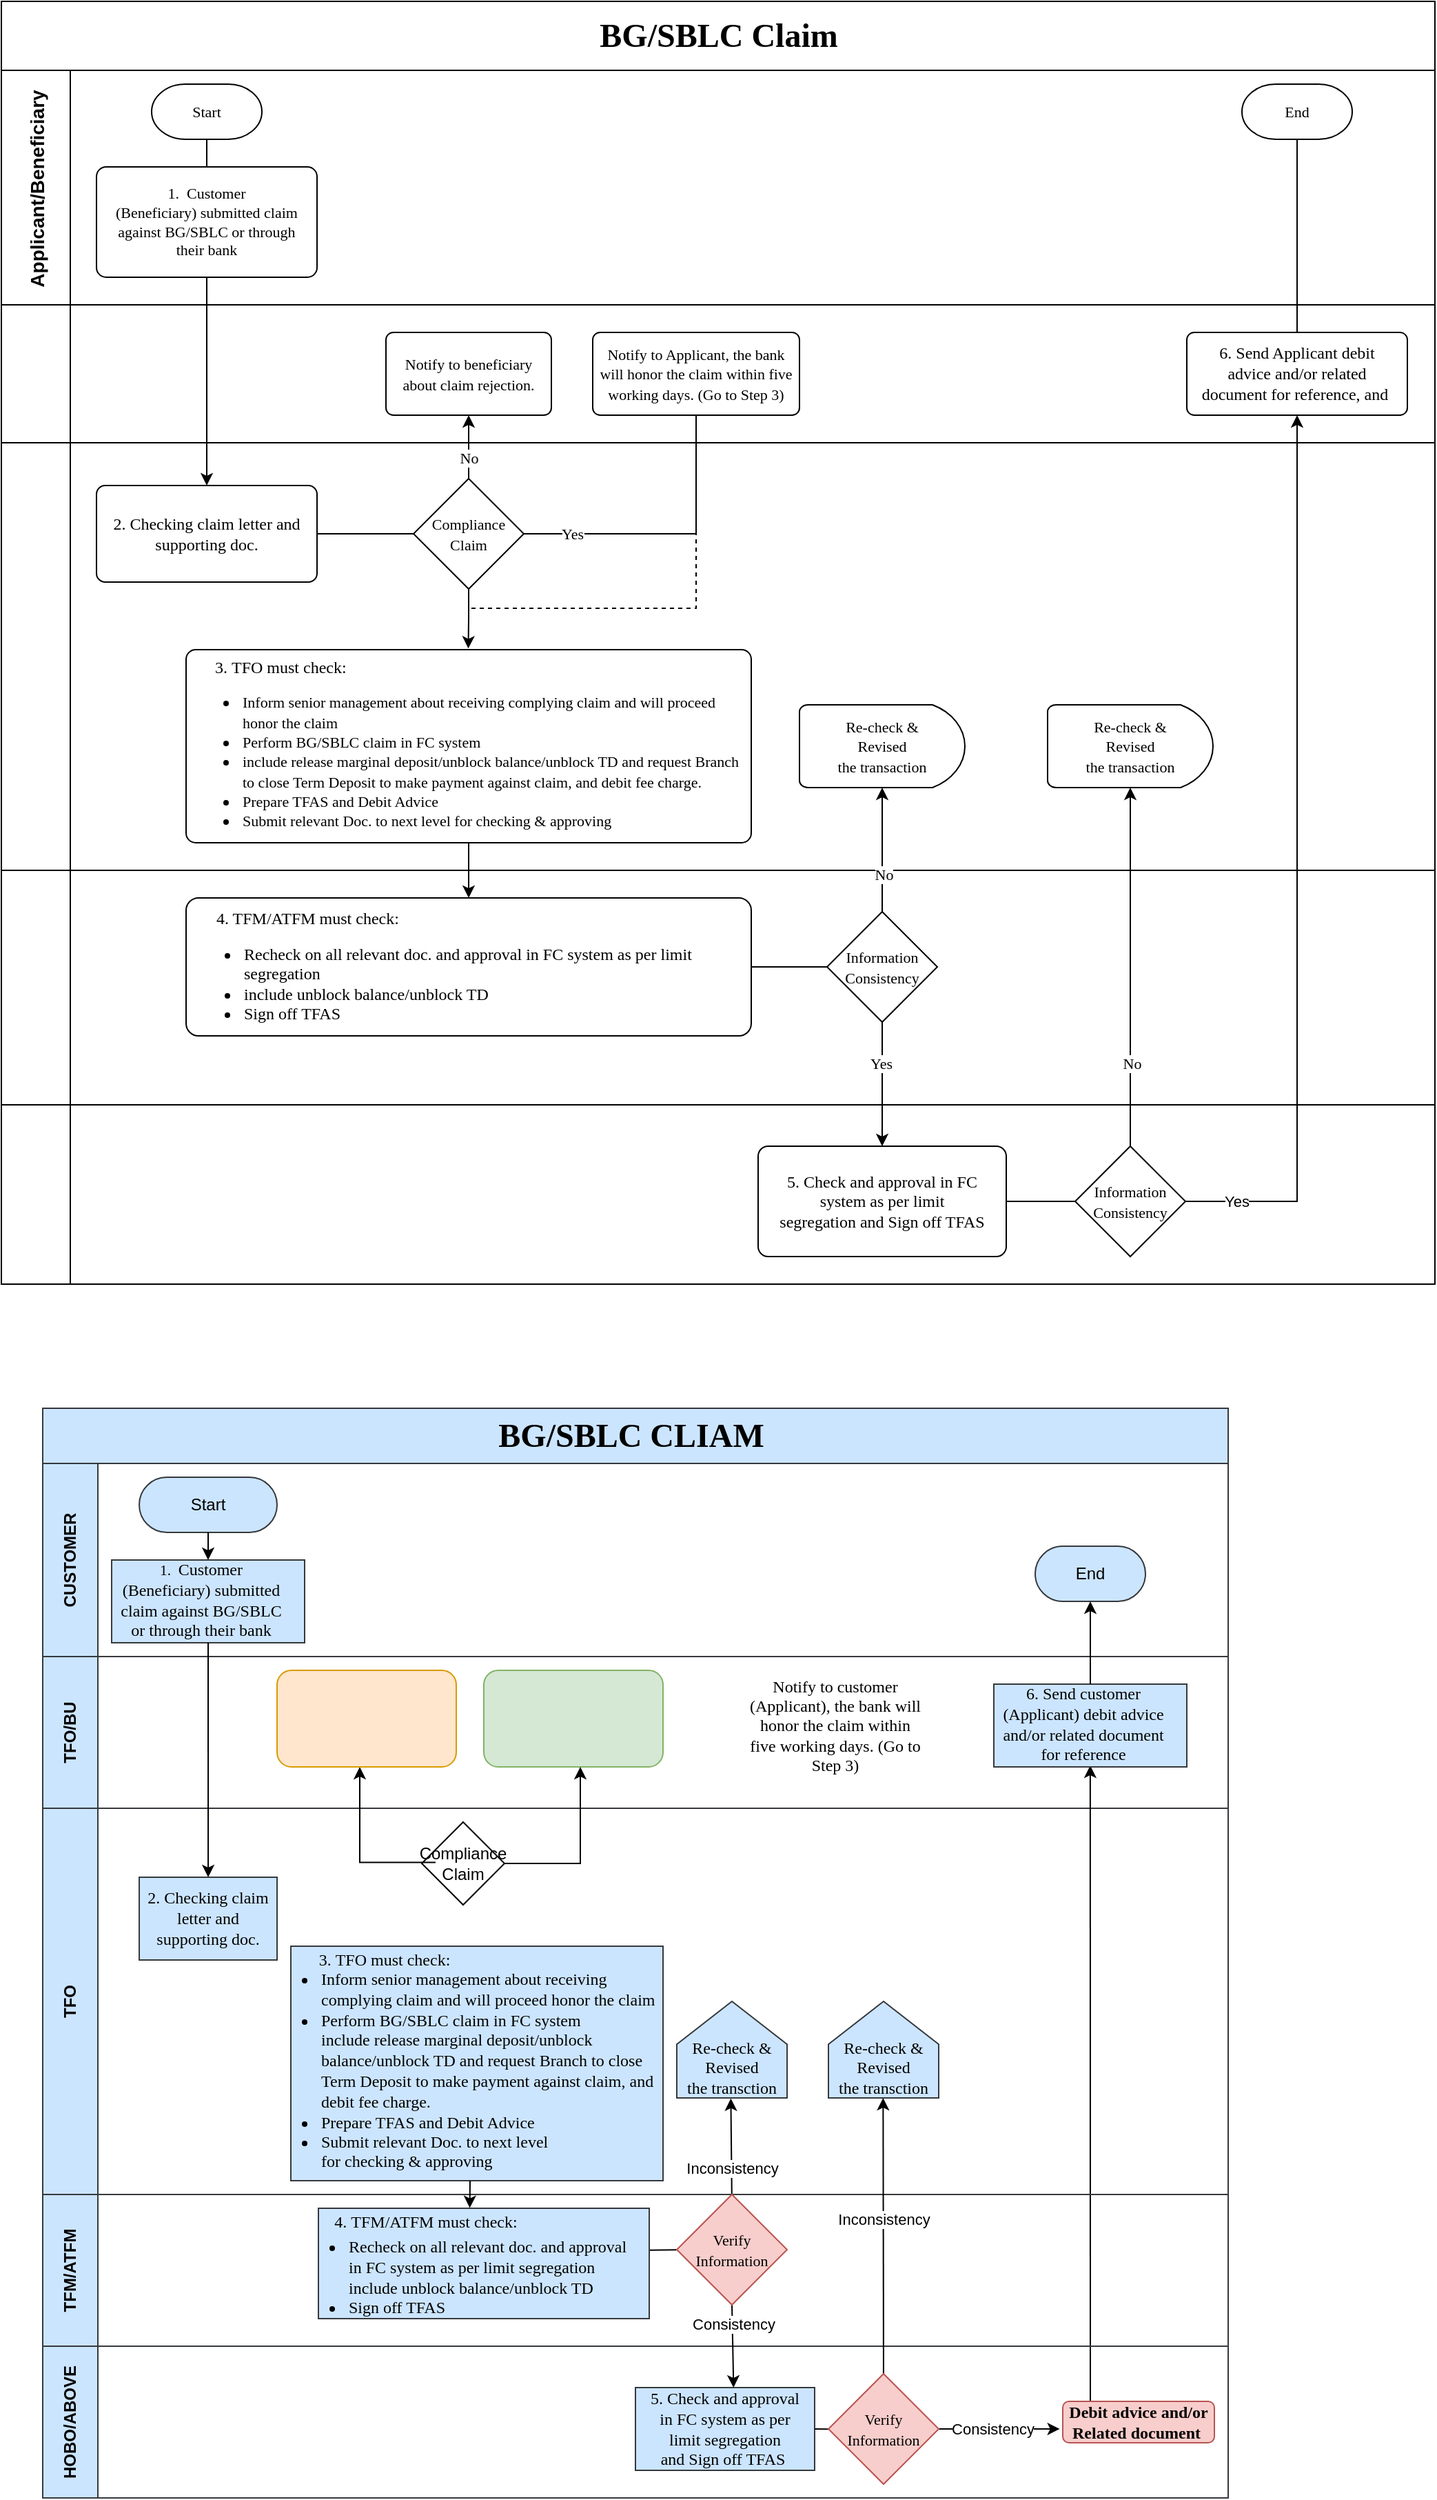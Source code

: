 <mxfile version="25.0.3">
  <diagram name="Page-1" id="K2Ft-GB5REPkYJW7Gnac">
    <mxGraphModel dx="1303" dy="1819" grid="1" gridSize="10" guides="1" tooltips="1" connect="1" arrows="1" fold="1" page="1" pageScale="1" pageWidth="850" pageHeight="1100" math="0" shadow="0">
      <root>
        <mxCell id="0" />
        <mxCell id="1" parent="0" />
        <mxCell id="lWiCxJjzuaAZRDkpksAD-62" value="" style="rounded=0;whiteSpace=wrap;html=1;fontSize=1;" vertex="1" parent="1">
          <mxGeometry y="-290" width="1040" height="130" as="geometry" />
        </mxCell>
        <mxCell id="lWiCxJjzuaAZRDkpksAD-61" value="" style="rounded=0;whiteSpace=wrap;html=1;fontSize=1;" vertex="1" parent="1">
          <mxGeometry y="-460" width="1040" height="170" as="geometry" />
        </mxCell>
        <mxCell id="lWiCxJjzuaAZRDkpksAD-60" value="" style="rounded=0;whiteSpace=wrap;html=1;fontSize=1;" vertex="1" parent="1">
          <mxGeometry y="-770" width="1040" height="310" as="geometry" />
        </mxCell>
        <mxCell id="lWiCxJjzuaAZRDkpksAD-59" value="" style="rounded=0;whiteSpace=wrap;html=1;fontSize=1;" vertex="1" parent="1">
          <mxGeometry y="-870" width="1040" height="100" as="geometry" />
        </mxCell>
        <mxCell id="lWiCxJjzuaAZRDkpksAD-57" value="" style="rounded=0;whiteSpace=wrap;html=1;fontSize=1;" vertex="1" parent="1">
          <mxGeometry y="-1040" width="1040" height="170" as="geometry" />
        </mxCell>
        <mxCell id="y3RuGc80KyFvCgliJlC9-77" value="&lt;font style=&quot;font-size: 24px;&quot; face=&quot;Times New Roman&quot;&gt;BG/SBLC CLIAM&amp;nbsp;&lt;/font&gt;" style="swimlane;whiteSpace=wrap;html=1;startSize=40;fillColor=#cce5ff;strokeColor=#36393d;fontSize=24;" parent="1" vertex="1">
          <mxGeometry x="30" y="-70" width="860" height="790" as="geometry" />
        </mxCell>
        <mxCell id="y3RuGc80KyFvCgliJlC9-78" value="CUSTOMER" style="swimlane;horizontal=0;whiteSpace=wrap;html=1;startSize=40;fillColor=#cce5ff;strokeColor=#36393d;" parent="y3RuGc80KyFvCgliJlC9-77" vertex="1">
          <mxGeometry y="40" width="860" height="140" as="geometry" />
        </mxCell>
        <mxCell id="y3RuGc80KyFvCgliJlC9-79" value="" style="rounded=0;whiteSpace=wrap;html=1;fillColor=#cce5ff;strokeColor=#36393d;" parent="y3RuGc80KyFvCgliJlC9-78" vertex="1">
          <mxGeometry x="50" y="70" width="140" height="60" as="geometry" />
        </mxCell>
        <mxCell id="y3RuGc80KyFvCgliJlC9-80" value="&lt;span style=&quot;text-indent: -24px; line-height: 12.267px;&quot;&gt;&lt;font style=&quot;font-size: 8pt;&quot; face=&quot;Times New Roman&quot;&gt;1.&lt;/font&gt;&lt;span style=&quot;font-variant-numeric: normal; font-variant-east-asian: normal; font-variant-alternates: normal; font-size-adjust: none; font-kerning: auto; font-optical-sizing: auto; font-feature-settings: normal; font-variation-settings: normal; font-variant-position: normal; font-stretch: normal; line-height: normal;&quot;&gt;&lt;font style=&quot;font-size: 7pt;&quot; face=&quot;Times New Roman&quot;&gt;&amp;nbsp;&lt;/font&gt;&lt;/span&gt;&lt;/span&gt;&lt;font style=&quot;font-size: 12px;&quot; face=&quot;Times New Roman&quot;&gt;&lt;span style=&quot;text-indent: -0.25in; background-color: initial; line-height: 115%;&quot;&gt;&lt;font style=&quot;font-size: 12px;&quot;&gt;&amp;nbsp;&lt;/font&gt;&lt;/span&gt;&lt;span style=&quot;line-height: 115%;&quot;&gt;Customer&lt;br&gt;(Beneficiary) submitted claim against BG/SBLC or through their bank&lt;/span&gt;&lt;/font&gt;&lt;p style=&quot;text-indent:-.25in;mso-list:l0 level1 lfo1&quot; class=&quot;MsoListParagraph&quot;&gt;&lt;span style=&quot;font-size:8.0pt;line-height:115%;&lt;br/&gt;font-family:&amp;quot;Trebuchet MS&amp;quot;,sans-serif&quot;&gt;&lt;/span&gt;&lt;/p&gt;" style="text;html=1;align=center;verticalAlign=middle;whiteSpace=wrap;rounded=0;" parent="y3RuGc80KyFvCgliJlC9-78" vertex="1">
          <mxGeometry x="50" y="90" width="130" height="30" as="geometry" />
        </mxCell>
        <mxCell id="y3RuGc80KyFvCgliJlC9-81" value="&lt;font face=&quot;Helvetica&quot;&gt;Start&lt;/font&gt;" style="rounded=1;whiteSpace=wrap;html=1;arcSize=50;strokeColor=#36393d;fillColor=#cce5ff;" parent="y3RuGc80KyFvCgliJlC9-78" vertex="1">
          <mxGeometry x="70" y="10" width="100" height="40" as="geometry" />
        </mxCell>
        <mxCell id="y3RuGc80KyFvCgliJlC9-82" value="" style="endArrow=classic;html=1;rounded=0;" parent="y3RuGc80KyFvCgliJlC9-78" edge="1">
          <mxGeometry width="50" height="50" relative="1" as="geometry">
            <mxPoint x="120" y="60" as="sourcePoint" />
            <mxPoint x="120" y="70" as="targetPoint" />
            <Array as="points">
              <mxPoint x="120" y="50" />
              <mxPoint x="120" y="70" />
            </Array>
          </mxGeometry>
        </mxCell>
        <mxCell id="y3RuGc80KyFvCgliJlC9-83" value="TFO/BU" style="swimlane;horizontal=0;whiteSpace=wrap;html=1;startSize=40;fillColor=#cce5ff;strokeColor=#36393d;" parent="y3RuGc80KyFvCgliJlC9-77" vertex="1">
          <mxGeometry y="180" width="860" height="110" as="geometry" />
        </mxCell>
        <mxCell id="y3RuGc80KyFvCgliJlC9-84" value="TFO" style="swimlane;horizontal=0;whiteSpace=wrap;html=1;startSize=40;fillColor=#cce5ff;strokeColor=#36393d;" parent="y3RuGc80KyFvCgliJlC9-83" vertex="1">
          <mxGeometry y="110" width="860" height="280" as="geometry" />
        </mxCell>
        <mxCell id="y3RuGc80KyFvCgliJlC9-85" value="" style="rounded=0;whiteSpace=wrap;html=1;fillColor=#cce5ff;strokeColor=#36393d;" parent="y3RuGc80KyFvCgliJlC9-84" vertex="1">
          <mxGeometry x="70" y="50" width="100" height="60" as="geometry" />
        </mxCell>
        <mxCell id="y3RuGc80KyFvCgliJlC9-86" value="&lt;span style=&quot;line-height: 115%;&quot;&gt;&lt;font style=&quot;font-size: 12px;&quot; face=&quot;Times New Roman&quot;&gt;2. Checking claim letter and supporting doc.&lt;/font&gt;&lt;/span&gt;" style="text;html=1;align=center;verticalAlign=middle;whiteSpace=wrap;rounded=0;" parent="y3RuGc80KyFvCgliJlC9-84" vertex="1">
          <mxGeometry x="70" y="60" width="100" height="40" as="geometry" />
        </mxCell>
        <mxCell id="y3RuGc80KyFvCgliJlC9-87" value="" style="rounded=0;whiteSpace=wrap;html=1;fillColor=#cce5ff;strokeColor=#36393d;" parent="y3RuGc80KyFvCgliJlC9-84" vertex="1">
          <mxGeometry x="180" y="100" width="270" height="170" as="geometry" />
        </mxCell>
        <mxCell id="y3RuGc80KyFvCgliJlC9-88" value="&lt;p style=&quot;text-indent: -0.25in; font-size: 12px;&quot; class=&quot;MsoListParagraphCxSpFirst&quot;&gt;&lt;/p&gt;&lt;p style=&quot;background-color: initial; text-indent: -0.25in; display: inline !important;&quot; class=&quot;MsoListParagraphCxSpFirst&quot;&gt;&lt;/p&gt;&lt;p style=&quot;background-color: initial;&quot; class=&quot;MsoListParagraphCxSpMiddle&quot;&gt;&lt;/p&gt;&lt;ul style=&quot;&quot;&gt;&lt;li&gt;&lt;p style=&quot;background-color: initial; text-indent: -0.25in; display: inline !important;&quot; class=&quot;MsoListParagraphCxSpFirst&quot;&gt;&lt;span style=&quot;line-height: 115%;&quot;&gt;&lt;font style=&quot;font-size: 12px;&quot; face=&quot;Times New Roman&quot;&gt;Inform senior management about receiving complying claim and will proceed honor the claim &lt;/font&gt;&lt;/span&gt;&lt;/p&gt;&lt;/li&gt;&lt;li&gt;&lt;font style=&quot;font-size: 12px;&quot; face=&quot;CNayuOQINVMKNpkHgGYz&quot;&gt;&lt;span style=&quot;&quot;&gt;Perform BG/SBLC claim in FC system&lt;/span&gt;&lt;br&gt;&lt;span style=&quot;line-height: 115%;&quot;&gt;include release marginal deposit/unblock balance/unblock TD and request Branch to close Term Deposit to make payment against claim, and debit fee charge.&lt;/span&gt;&lt;/font&gt;&lt;/li&gt;&lt;li&gt;&lt;span style=&quot;&quot;&gt;&lt;font style=&quot;font-size: 12px;&quot; face=&quot;CNayuOQINVMKNpkHgGYz&quot;&gt;Prepare TFAS and Debit Advice&lt;/font&gt;&lt;/span&gt;&lt;/li&gt;&lt;li&gt;&lt;span style=&quot;&quot;&gt;&lt;font style=&quot;font-size: 12px;&quot; face=&quot;CNayuOQINVMKNpkHgGYz&quot;&gt;Submit relevant Doc. to next level&lt;br&gt;for checking &amp;amp; approving&lt;/font&gt;&lt;/span&gt;&lt;/li&gt;&lt;/ul&gt;&lt;p&gt;&lt;/p&gt;&lt;p style=&quot;background-color: initial; text-indent: -0.25in;&quot; class=&quot;MsoListParagraphCxSpFirst&quot;&gt;&lt;/p&gt;&lt;p&gt;&lt;/p&gt;&lt;p style=&quot;background-color: initial;&quot; class=&quot;MsoListParagraphCxSpLast&quot;&gt;&lt;/p&gt;&lt;p style=&quot;font-size: 12px;&quot;&gt;&lt;/p&gt;&lt;p style=&quot;font-size: 12px;&quot;&gt;&lt;/p&gt;" style="text;html=1;align=left;verticalAlign=middle;whiteSpace=wrap;rounded=0;fontFamily=Times New Roman;fontSize=12;" parent="y3RuGc80KyFvCgliJlC9-84" vertex="1">
          <mxGeometry x="160" y="120" width="290" height="140" as="geometry" />
        </mxCell>
        <mxCell id="y3RuGc80KyFvCgliJlC9-89" value="&lt;p class=&quot;MsoListParagraph&quot; style=&quot;text-indent:-.25in;mso-list:l0 level1 lfo1&quot;&gt;&lt;span style=&quot;font-family: &amp;quot;Times New Roman&amp;quot;;&quot;&gt;3.&amp;nbsp;TFO must check:&lt;/span&gt;&lt;br&gt;&lt;/p&gt;" style="text;html=1;align=center;verticalAlign=middle;whiteSpace=wrap;rounded=0;" parent="y3RuGc80KyFvCgliJlC9-84" vertex="1">
          <mxGeometry x="200" y="100" width="120" height="20" as="geometry" />
        </mxCell>
        <mxCell id="y3RuGc80KyFvCgliJlC9-90" value="" style="endArrow=classic;html=1;rounded=0;entryX=0.538;entryY=0.98;entryDx=0;entryDy=0;entryPerimeter=0;" parent="y3RuGc80KyFvCgliJlC9-84" target="y3RuGc80KyFvCgliJlC9-109" edge="1">
          <mxGeometry width="50" height="50" relative="1" as="geometry">
            <mxPoint x="760" y="430" as="sourcePoint" />
            <mxPoint x="740" y="-44" as="targetPoint" />
          </mxGeometry>
        </mxCell>
        <mxCell id="y3RuGc80KyFvCgliJlC9-100" value="&lt;span style=&quot;line-height: 115%;&quot;&gt;&lt;font style=&quot;font-size: 12px;&quot; face=&quot;Times New Roman&quot;&gt;Notify to customer (beneficiary) about claim rejection.&lt;/font&gt;&lt;/span&gt;" style="text;html=1;align=center;verticalAlign=middle;whiteSpace=wrap;rounded=0;" parent="y3RuGc80KyFvCgliJlC9-84" vertex="1">
          <mxGeometry x="180" y="-90" width="110" height="50" as="geometry" />
        </mxCell>
        <mxCell id="y3RuGc80KyFvCgliJlC9-137" value="Compliance Claim" style="rhombus;whiteSpace=wrap;html=1;" parent="y3RuGc80KyFvCgliJlC9-84" vertex="1">
          <mxGeometry x="275" y="10" width="60" height="60" as="geometry" />
        </mxCell>
        <mxCell id="kFVHqrrAhFQWBblv3AdB-14" style="edgeStyle=orthogonalEdgeStyle;rounded=0;orthogonalLoop=1;jettySize=auto;html=1;exitX=0;exitY=0.5;exitDx=0;exitDy=0;entryX=0.46;entryY=1.011;entryDx=0;entryDy=0;endArrow=classic;endFill=1;entryPerimeter=0;" parent="y3RuGc80KyFvCgliJlC9-84" edge="1">
          <mxGeometry relative="1" as="geometry">
            <mxPoint x="285" y="39.23" as="sourcePoint" />
            <mxPoint x="229.8" y="-30.0" as="targetPoint" />
            <Array as="points">
              <mxPoint x="230" y="39.23" />
              <mxPoint x="230" y="-29.77" />
            </Array>
          </mxGeometry>
        </mxCell>
        <mxCell id="y3RuGc80KyFvCgliJlC9-98" value="" style="rounded=1;whiteSpace=wrap;html=1;fillColor=#ffe6cc;strokeColor=#d79b00;" parent="y3RuGc80KyFvCgliJlC9-84" vertex="1">
          <mxGeometry x="170" y="-100" width="130" height="70" as="geometry" />
        </mxCell>
        <mxCell id="y3RuGc80KyFvCgliJlC9-105" value="" style="endArrow=classic;html=1;rounded=0;entryX=0.417;entryY=0;entryDx=0;entryDy=0;entryPerimeter=0;" parent="y3RuGc80KyFvCgliJlC9-83" edge="1">
          <mxGeometry width="50" height="50" relative="1" as="geometry">
            <mxPoint x="120" y="-10" as="sourcePoint" />
            <mxPoint x="120.04" y="160" as="targetPoint" />
          </mxGeometry>
        </mxCell>
        <mxCell id="y3RuGc80KyFvCgliJlC9-106" value="End" style="rounded=1;whiteSpace=wrap;html=1;arcSize=50;fillColor=#cce5ff;strokeColor=#36393d;" parent="y3RuGc80KyFvCgliJlC9-83" vertex="1">
          <mxGeometry x="720" y="-80" width="80" height="40" as="geometry" />
        </mxCell>
        <mxCell id="y3RuGc80KyFvCgliJlC9-107" value="" style="rounded=0;whiteSpace=wrap;html=1;fillColor=#cce5ff;strokeColor=#36393d;" parent="y3RuGc80KyFvCgliJlC9-83" vertex="1">
          <mxGeometry x="690" y="20" width="140" height="60" as="geometry" />
        </mxCell>
        <mxCell id="y3RuGc80KyFvCgliJlC9-108" value="" style="endArrow=classic;html=1;rounded=0;" parent="y3RuGc80KyFvCgliJlC9-83" edge="1">
          <mxGeometry width="50" height="50" relative="1" as="geometry">
            <mxPoint x="760" y="20" as="sourcePoint" />
            <mxPoint x="760" y="-40" as="targetPoint" />
          </mxGeometry>
        </mxCell>
        <mxCell id="y3RuGc80KyFvCgliJlC9-109" value="&lt;font style=&quot;font-size: 12px;&quot; face=&quot;Times New Roman&quot;&gt;&lt;span style=&quot;text-align: left; text-indent: -24px;&quot;&gt;6.&amp;nbsp;&lt;/span&gt;&lt;span style=&quot;text-indent: -0.25in; background-color: initial; line-height: 115%;&quot;&gt;Send customer (Applicant) debit advice and/or related document for reference&lt;/span&gt;&lt;/font&gt;&lt;p style=&quot;text-indent:-.25in;mso-list:l0 level1 lfo1&quot; class=&quot;MsoListParagraph&quot;&gt;&lt;span style=&quot;font-size:8.0pt;line-height:115%;&lt;br/&gt;font-family:&amp;quot;Trebuchet MS&amp;quot;,sans-serif&quot;&gt;&lt;/span&gt;&lt;/p&gt;" style="text;html=1;align=center;verticalAlign=middle;whiteSpace=wrap;rounded=0;" parent="y3RuGc80KyFvCgliJlC9-83" vertex="1">
          <mxGeometry x="690" y="30" width="130" height="50" as="geometry" />
        </mxCell>
        <mxCell id="y3RuGc80KyFvCgliJlC9-101" value="&lt;span style=&quot;font-family: &amp;quot;Times New Roman&amp;quot;;&quot;&gt;Notify to customer (Applicant), the bank will honor the claim within five working days. (Go to Step 3)&lt;/span&gt;" style="text;html=1;align=center;verticalAlign=middle;whiteSpace=wrap;rounded=0;" parent="y3RuGc80KyFvCgliJlC9-83" vertex="1">
          <mxGeometry x="510" y="15" width="130" height="70" as="geometry" />
        </mxCell>
        <mxCell id="y3RuGc80KyFvCgliJlC9-99" value="" style="rounded=1;whiteSpace=wrap;html=1;fillColor=#d5e8d4;strokeColor=#82b366;" parent="y3RuGc80KyFvCgliJlC9-83" vertex="1">
          <mxGeometry x="320" y="10" width="130" height="70" as="geometry" />
        </mxCell>
        <mxCell id="y3RuGc80KyFvCgliJlC9-110" value="TFM/ATFM" style="swimlane;horizontal=0;whiteSpace=wrap;html=1;startSize=40;fillColor=#cce5ff;strokeColor=#36393d;" parent="y3RuGc80KyFvCgliJlC9-77" vertex="1">
          <mxGeometry y="570" width="860" height="110" as="geometry" />
        </mxCell>
        <mxCell id="y3RuGc80KyFvCgliJlC9-111" value="HOBO/ABOVE" style="swimlane;horizontal=0;whiteSpace=wrap;html=1;startSize=40;fillColor=#cce5ff;strokeColor=#36393d;" parent="y3RuGc80KyFvCgliJlC9-110" vertex="1">
          <mxGeometry y="110" width="860" height="110" as="geometry" />
        </mxCell>
        <mxCell id="y3RuGc80KyFvCgliJlC9-112" value="" style="rounded=0;whiteSpace=wrap;html=1;fillColor=#cce5ff;strokeColor=#36393d;" parent="y3RuGc80KyFvCgliJlC9-111" vertex="1">
          <mxGeometry x="430" y="30" width="130" height="60" as="geometry" />
        </mxCell>
        <mxCell id="y3RuGc80KyFvCgliJlC9-113" value="&lt;font style=&quot;font-size: 12px;&quot; face=&quot;Times New Roman&quot;&gt;5.&amp;nbsp;&lt;span style=&quot;text-indent: -0.25in; background-color: initial; line-height: 115%;&quot;&gt;Check and approval in FC system as per limit segregation and&amp;nbsp;&lt;/span&gt;&lt;span style=&quot;background-color: initial;&quot;&gt;Sign off TFAS&amp;nbsp;&lt;/span&gt;&lt;/font&gt;" style="text;html=1;align=center;verticalAlign=middle;whiteSpace=wrap;rounded=0;" parent="y3RuGc80KyFvCgliJlC9-111" vertex="1">
          <mxGeometry x="440" y="30" width="110" height="60" as="geometry" />
        </mxCell>
        <mxCell id="y3RuGc80KyFvCgliJlC9-114" value="" style="endArrow=none;html=1;rounded=0;exitX=1.001;exitY=0.431;exitDx=0;exitDy=0;exitPerimeter=0;entryX=0.002;entryY=0.502;entryDx=0;entryDy=0;entryPerimeter=0;" parent="y3RuGc80KyFvCgliJlC9-111" edge="1">
          <mxGeometry width="50" height="50" relative="1" as="geometry">
            <mxPoint x="560" y="60" as="sourcePoint" />
            <mxPoint x="570.16" y="60.16" as="targetPoint" />
          </mxGeometry>
        </mxCell>
        <mxCell id="y3RuGc80KyFvCgliJlC9-115" value="" style="endArrow=classic;html=1;rounded=0;entryX=0.496;entryY=1;entryDx=0;entryDy=0;entryPerimeter=0;" parent="y3RuGc80KyFvCgliJlC9-111" target="y3RuGc80KyFvCgliJlC9-120" edge="1">
          <mxGeometry width="50" height="50" relative="1" as="geometry">
            <mxPoint x="610" y="30" as="sourcePoint" />
            <mxPoint x="610" y="-40" as="targetPoint" />
          </mxGeometry>
        </mxCell>
        <mxCell id="y3RuGc80KyFvCgliJlC9-116" value="Inconsistency" style="edgeLabel;html=1;align=center;verticalAlign=middle;resizable=0;points=[];arcSize=10;" parent="y3RuGc80KyFvCgliJlC9-115" vertex="1" connectable="0">
          <mxGeometry x="0.16" relative="1" as="geometry">
            <mxPoint as="offset" />
          </mxGeometry>
        </mxCell>
        <mxCell id="y3RuGc80KyFvCgliJlC9-117" value="" style="endArrow=classic;html=1;rounded=0;exitX=0.999;exitY=0.506;exitDx=0;exitDy=0;exitPerimeter=0;entryX=-0.024;entryY=0.333;entryDx=0;entryDy=0;entryPerimeter=0;" parent="y3RuGc80KyFvCgliJlC9-111" edge="1">
          <mxGeometry width="50" height="50" relative="1" as="geometry">
            <mxPoint x="650" y="60" as="sourcePoint" />
            <mxPoint x="737.84" y="59.99" as="targetPoint" />
          </mxGeometry>
        </mxCell>
        <mxCell id="y3RuGc80KyFvCgliJlC9-118" value="Consistency" style="edgeLabel;html=1;align=center;verticalAlign=middle;resizable=0;points=[];arcSize=10;" parent="y3RuGc80KyFvCgliJlC9-117" vertex="1" connectable="0">
          <mxGeometry x="-0.277" relative="1" as="geometry">
            <mxPoint x="7" as="offset" />
          </mxGeometry>
        </mxCell>
        <mxCell id="y3RuGc80KyFvCgliJlC9-119" value="" style="verticalLabelPosition=bottom;verticalAlign=top;html=1;shape=offPageConnector;rounded=0;size=0.444;fillColor=#cce5ff;strokeColor=#36393d;rotation=-180;" parent="y3RuGc80KyFvCgliJlC9-111" vertex="1">
          <mxGeometry x="570" y="-250" width="80" height="70" as="geometry" />
        </mxCell>
        <mxCell id="y3RuGc80KyFvCgliJlC9-120" value="&lt;font face=&quot;Times New Roman&quot;&gt;Re-check &amp;amp; Revised&lt;/font&gt;&lt;div&gt;&lt;font face=&quot;Times New Roman&quot;&gt;the transction&lt;/font&gt;&lt;/div&gt;" style="text;strokeColor=none;fillColor=none;spacingLeft=4;spacingRight=4;overflow=hidden;rotatable=0;points=[[0,0.5],[1,0.5]];portConstraint=eastwest;fontSize=12;whiteSpace=wrap;html=1;align=center;" parent="y3RuGc80KyFvCgliJlC9-111" vertex="1">
          <mxGeometry x="570" y="-230" width="80" height="50" as="geometry" />
        </mxCell>
        <mxCell id="y3RuGc80KyFvCgliJlC9-121" value="&lt;font face=&quot;Times New Roman&quot; style=&quot;font-size: 11px;&quot;&gt;Verify Information&lt;/font&gt;" style="rhombus;whiteSpace=wrap;html=1;fillColor=#f8cecc;strokeColor=#b85450;" parent="y3RuGc80KyFvCgliJlC9-111" vertex="1">
          <mxGeometry x="570" y="20" width="80" height="80" as="geometry" />
        </mxCell>
        <mxCell id="y3RuGc80KyFvCgliJlC9-122" value="" style="rounded=1;whiteSpace=wrap;html=1;fillColor=#f8cecc;strokeColor=#b85450;" parent="y3RuGc80KyFvCgliJlC9-111" vertex="1">
          <mxGeometry x="740" y="40" width="110" height="30" as="geometry" />
        </mxCell>
        <mxCell id="y3RuGc80KyFvCgliJlC9-123" value="&lt;p class=&quot;MsoNormal&quot;&gt;&lt;span style=&quot;line-height: 115%;&quot;&gt;&lt;font face=&quot;Times New Roman&quot; style=&quot;font-size: 12px;&quot;&gt;Debit advice and/or Related document&amp;nbsp;&lt;/font&gt;&lt;/span&gt;&lt;br&gt;&lt;/p&gt;" style="text;html=1;align=center;verticalAlign=middle;whiteSpace=wrap;rounded=0;fontStyle=1" parent="y3RuGc80KyFvCgliJlC9-111" vertex="1">
          <mxGeometry x="740" y="50" width="110" height="10" as="geometry" />
        </mxCell>
        <mxCell id="y3RuGc80KyFvCgliJlC9-124" value="" style="endArrow=none;html=1;rounded=0;entryX=-0.002;entryY=0.501;entryDx=0;entryDy=0;entryPerimeter=0;exitX=1.001;exitY=0.379;exitDx=0;exitDy=0;exitPerimeter=0;" parent="y3RuGc80KyFvCgliJlC9-110" source="y3RuGc80KyFvCgliJlC9-126" target="y3RuGc80KyFvCgliJlC9-135" edge="1">
          <mxGeometry width="50" height="50" relative="1" as="geometry">
            <mxPoint x="451" y="40" as="sourcePoint" />
            <mxPoint x="470" y="40" as="targetPoint" />
          </mxGeometry>
        </mxCell>
        <mxCell id="y3RuGc80KyFvCgliJlC9-125" value="" style="endArrow=classic;html=1;rounded=0;entryX=0.665;entryY=-0.01;entryDx=0;entryDy=0;entryPerimeter=0;" parent="y3RuGc80KyFvCgliJlC9-110" target="y3RuGc80KyFvCgliJlC9-127" edge="1">
          <mxGeometry width="50" height="50" relative="1" as="geometry">
            <mxPoint x="310" y="-10" as="sourcePoint" />
            <mxPoint x="360" y="-60" as="targetPoint" />
          </mxGeometry>
        </mxCell>
        <mxCell id="y3RuGc80KyFvCgliJlC9-126" value="" style="rounded=0;whiteSpace=wrap;html=1;fillColor=#cce5ff;strokeColor=#36393d;" parent="y3RuGc80KyFvCgliJlC9-110" vertex="1">
          <mxGeometry x="200" y="10" width="240" height="80" as="geometry" />
        </mxCell>
        <mxCell id="y3RuGc80KyFvCgliJlC9-127" value="&lt;p class=&quot;MsoListParagraph&quot; style=&quot;text-indent:-.25in;mso-list:l0 level1 lfo1&quot;&gt;&lt;span style=&quot;font-family: &amp;quot;Times New Roman&amp;quot;;&quot;&gt;4.&amp;nbsp;TFM/ATFM must check:&lt;/span&gt;&lt;br&gt;&lt;/p&gt;" style="text;html=1;align=center;verticalAlign=middle;whiteSpace=wrap;rounded=0;" parent="y3RuGc80KyFvCgliJlC9-110" vertex="1">
          <mxGeometry x="230" y="10" width="120" height="20" as="geometry" />
        </mxCell>
        <mxCell id="y3RuGc80KyFvCgliJlC9-128" value="&lt;p class=&quot;MsoListParagraph&quot;&gt;&lt;/p&gt;&lt;ul style=&quot;&quot;&gt;&lt;li&gt;&lt;span style=&quot;background-color: initial; text-indent: -0.25in; line-height: 115%;&quot;&gt;&lt;font style=&quot;font-size: 12px;&quot; face=&quot;Times New Roman&quot;&gt;Recheck on all relevant doc. and approval in FC system as per limit segregation include unblock balance/unblock TD&lt;/font&gt;&lt;/span&gt;&lt;/li&gt;&lt;li&gt;&lt;span style=&quot;line-height: 115%;&quot;&gt;&lt;font style=&quot;font-size: 12px;&quot; face=&quot;Times New Roman&quot;&gt;Sign off TFAS&lt;/font&gt;&lt;/span&gt;&lt;span style=&quot;font-size:8.0pt;line-height:&lt;br/&gt;115%;font-family:&amp;quot;Trebuchet MS&amp;quot;,sans-serif&quot;&gt;&amp;nbsp;&lt;/span&gt;&lt;/li&gt;&lt;/ul&gt;&lt;p&gt;&lt;/p&gt;" style="text;html=1;align=left;verticalAlign=middle;whiteSpace=wrap;rounded=0;" parent="y3RuGc80KyFvCgliJlC9-110" vertex="1">
          <mxGeometry x="180" y="30" width="250" height="60" as="geometry" />
        </mxCell>
        <mxCell id="y3RuGc80KyFvCgliJlC9-129" value="" style="endArrow=classic;html=1;rounded=0;entryX=0.465;entryY=0;entryDx=0;entryDy=0;entryPerimeter=0;" parent="y3RuGc80KyFvCgliJlC9-110" edge="1">
          <mxGeometry width="50" height="50" relative="1" as="geometry">
            <mxPoint x="500" y="80" as="sourcePoint" />
            <mxPoint x="501.15" y="140" as="targetPoint" />
            <Array as="points">
              <mxPoint x="501" y="130" />
            </Array>
          </mxGeometry>
        </mxCell>
        <mxCell id="y3RuGc80KyFvCgliJlC9-130" value="Consistency" style="edgeLabel;html=1;align=center;verticalAlign=middle;resizable=0;points=[];arcSize=10;" parent="y3RuGc80KyFvCgliJlC9-129" vertex="1" connectable="0">
          <mxGeometry x="-0.277" relative="1" as="geometry">
            <mxPoint y="-8" as="offset" />
          </mxGeometry>
        </mxCell>
        <mxCell id="y3RuGc80KyFvCgliJlC9-131" value="" style="verticalLabelPosition=bottom;verticalAlign=top;html=1;shape=offPageConnector;rounded=0;size=0.444;fillColor=#cce5ff;strokeColor=#36393d;rotation=-180;" parent="y3RuGc80KyFvCgliJlC9-110" vertex="1">
          <mxGeometry x="460" y="-140" width="80" height="70" as="geometry" />
        </mxCell>
        <mxCell id="y3RuGc80KyFvCgliJlC9-132" value="&lt;font face=&quot;Times New Roman&quot;&gt;Re-check &amp;amp; Revised&lt;/font&gt;&lt;div&gt;&lt;font face=&quot;Times New Roman&quot;&gt;the transction&lt;/font&gt;&lt;/div&gt;" style="text;strokeColor=none;fillColor=none;spacingLeft=4;spacingRight=4;overflow=hidden;rotatable=0;points=[[0,0.5],[1,0.5]];portConstraint=eastwest;fontSize=12;whiteSpace=wrap;html=1;align=center;" parent="y3RuGc80KyFvCgliJlC9-110" vertex="1">
          <mxGeometry x="460" y="-120" width="80" height="50" as="geometry" />
        </mxCell>
        <mxCell id="y3RuGc80KyFvCgliJlC9-133" value="" style="endArrow=classic;html=1;rounded=0;entryX=0.49;entryY=1.008;entryDx=0;entryDy=0;entryPerimeter=0;" parent="y3RuGc80KyFvCgliJlC9-110" target="y3RuGc80KyFvCgliJlC9-132" edge="1">
          <mxGeometry width="50" height="50" relative="1" as="geometry">
            <mxPoint x="500" y="10" as="sourcePoint" />
            <mxPoint x="500" y="-60" as="targetPoint" />
          </mxGeometry>
        </mxCell>
        <mxCell id="y3RuGc80KyFvCgliJlC9-134" value="Inconsistency" style="edgeLabel;html=1;align=center;verticalAlign=middle;resizable=0;points=[];arcSize=10;" parent="y3RuGc80KyFvCgliJlC9-133" vertex="1" connectable="0">
          <mxGeometry x="0.189" relative="1" as="geometry">
            <mxPoint y="18" as="offset" />
          </mxGeometry>
        </mxCell>
        <mxCell id="y3RuGc80KyFvCgliJlC9-135" value="&lt;font face=&quot;Times New Roman&quot; style=&quot;font-size: 11px;&quot;&gt;Verify Information&lt;/font&gt;" style="rhombus;whiteSpace=wrap;html=1;fillColor=#f8cecc;strokeColor=#b85450;" parent="y3RuGc80KyFvCgliJlC9-110" vertex="1">
          <mxGeometry x="460" width="80" height="80" as="geometry" />
        </mxCell>
        <mxCell id="kFVHqrrAhFQWBblv3AdB-3" value="" style="edgeStyle=orthogonalEdgeStyle;rounded=0;orthogonalLoop=1;jettySize=auto;html=1;entryX=0.5;entryY=1;entryDx=0;entryDy=0;exitX=1;exitY=0.5;exitDx=0;exitDy=0;exitPerimeter=0;" parent="1" source="kFVHqrrAhFQWBblv3AdB-1" edge="1">
          <mxGeometry relative="1" as="geometry">
            <mxPoint x="504" y="-805" as="targetPoint" />
            <mxPoint x="179" y="-585" as="sourcePoint" />
            <Array as="points">
              <mxPoint x="504" y="-704" />
            </Array>
          </mxGeometry>
        </mxCell>
        <mxCell id="kFVHqrrAhFQWBblv3AdB-6" value="&lt;font face=&quot;Times New Roman&quot;&gt;Yes&lt;/font&gt;" style="edgeLabel;html=1;align=center;verticalAlign=middle;resizable=0;points=[];" parent="kFVHqrrAhFQWBblv3AdB-3" vertex="1" connectable="0">
          <mxGeometry x="-0.832" relative="1" as="geometry">
            <mxPoint x="16" as="offset" />
          </mxGeometry>
        </mxCell>
        <mxCell id="lWiCxJjzuaAZRDkpksAD-3" style="edgeStyle=orthogonalEdgeStyle;rounded=0;orthogonalLoop=1;jettySize=auto;html=1;exitX=0.5;exitY=0;exitDx=0;exitDy=0;exitPerimeter=0;entryX=0.5;entryY=1;entryDx=0;entryDy=0;" edge="1" parent="1" source="kFVHqrrAhFQWBblv3AdB-1" target="kFVHqrrAhFQWBblv3AdB-5">
          <mxGeometry relative="1" as="geometry" />
        </mxCell>
        <mxCell id="lWiCxJjzuaAZRDkpksAD-4" value="&lt;font face=&quot;Times New Roman&quot;&gt;No&lt;/font&gt;" style="edgeLabel;html=1;align=center;verticalAlign=middle;resizable=0;points=[];" vertex="1" connectable="0" parent="lWiCxJjzuaAZRDkpksAD-3">
          <mxGeometry x="-0.794" relative="1" as="geometry">
            <mxPoint y="-11" as="offset" />
          </mxGeometry>
        </mxCell>
        <mxCell id="kFVHqrrAhFQWBblv3AdB-1" value="&lt;font style=&quot;font-size: 11px;&quot; face=&quot;Times New Roman&quot;&gt;Compliance Claim&lt;/font&gt;" style="strokeWidth=1;html=1;shape=mxgraph.flowchart.decision;whiteSpace=wrap;" parent="1" vertex="1">
          <mxGeometry x="299" y="-744" width="80" height="80" as="geometry" />
        </mxCell>
        <mxCell id="lWiCxJjzuaAZRDkpksAD-20" style="edgeStyle=orthogonalEdgeStyle;rounded=0;orthogonalLoop=1;jettySize=auto;html=1;exitX=0.5;exitY=1;exitDx=0;exitDy=0;dashed=1;endArrow=none;endFill=0;" edge="1" parent="1" source="kFVHqrrAhFQWBblv3AdB-2">
          <mxGeometry relative="1" as="geometry">
            <mxPoint x="339" y="-650" as="targetPoint" />
            <Array as="points">
              <mxPoint x="504" y="-650" />
              <mxPoint x="339" y="-650" />
            </Array>
          </mxGeometry>
        </mxCell>
        <mxCell id="kFVHqrrAhFQWBblv3AdB-2" value="&lt;span style=&quot;font-family: &amp;quot;Times New Roman&amp;quot;;&quot;&gt;&lt;font style=&quot;font-size: 11px;&quot;&gt;Notify to Applicant, the bank will honor the claim within five working days. (Go to Step 3)&lt;/font&gt;&lt;/span&gt;" style="rounded=1;whiteSpace=wrap;html=1;strokeWidth=1;arcSize=9;" parent="1" vertex="1">
          <mxGeometry x="429" y="-850" width="150" height="60" as="geometry" />
        </mxCell>
        <mxCell id="kFVHqrrAhFQWBblv3AdB-5" value="&lt;span style=&quot;font-family: &amp;quot;Times New Roman&amp;quot;;&quot;&gt;&lt;font style=&quot;font-size: 11px;&quot;&gt;Notify to beneficiary about claim rejection.&lt;/font&gt;&lt;/span&gt;" style="rounded=1;whiteSpace=wrap;html=1;strokeWidth=1;arcSize=9;" parent="1" vertex="1">
          <mxGeometry x="279" y="-850" width="120" height="60" as="geometry" />
        </mxCell>
        <mxCell id="kFVHqrrAhFQWBblv3AdB-13" style="edgeStyle=orthogonalEdgeStyle;rounded=0;orthogonalLoop=1;jettySize=auto;html=1;exitX=1;exitY=0.5;exitDx=0;exitDy=0;" parent="1" source="y3RuGc80KyFvCgliJlC9-137" edge="1">
          <mxGeometry relative="1" as="geometry">
            <mxPoint x="420" y="190" as="targetPoint" />
            <Array as="points">
              <mxPoint x="420" y="260" />
              <mxPoint x="420" y="190" />
            </Array>
          </mxGeometry>
        </mxCell>
        <mxCell id="lWiCxJjzuaAZRDkpksAD-15" style="edgeStyle=orthogonalEdgeStyle;rounded=0;orthogonalLoop=1;jettySize=auto;html=1;exitX=0.5;exitY=1;exitDx=0;exitDy=0;exitPerimeter=0;entryX=0.5;entryY=0;entryDx=0;entryDy=0;endArrow=none;endFill=0;" edge="1" parent="1" source="kFVHqrrAhFQWBblv3AdB-23" target="kFVHqrrAhFQWBblv3AdB-24">
          <mxGeometry relative="1" as="geometry" />
        </mxCell>
        <mxCell id="kFVHqrrAhFQWBblv3AdB-23" value="&lt;font face=&quot;Times New Roman&quot;&gt;Start&lt;/font&gt;" style="strokeWidth=1;html=1;shape=mxgraph.flowchart.terminator;whiteSpace=wrap;fontSize=11;" parent="1" vertex="1">
          <mxGeometry x="109" y="-1030" width="80" height="40" as="geometry" />
        </mxCell>
        <mxCell id="lWiCxJjzuaAZRDkpksAD-14" style="edgeStyle=orthogonalEdgeStyle;rounded=0;orthogonalLoop=1;jettySize=auto;html=1;entryX=0.5;entryY=0;entryDx=0;entryDy=0;" edge="1" parent="1" source="kFVHqrrAhFQWBblv3AdB-24" target="kFVHqrrAhFQWBblv3AdB-25">
          <mxGeometry relative="1" as="geometry" />
        </mxCell>
        <mxCell id="kFVHqrrAhFQWBblv3AdB-24" value="&lt;p style=&quot;padding-left: 10px; padding-right: 10px; padding-top: 0px;&quot;&gt;&lt;font face=&quot;Times New Roman&quot;&gt;&lt;span style=&quot;text-indent: -24px; line-height: 12.267px;&quot;&gt;1.&lt;span style=&quot;font-variant-numeric: normal; font-variant-east-asian: normal; font-variant-alternates: normal; font-size-adjust: none; font-kerning: auto; font-optical-sizing: auto; font-feature-settings: normal; font-variation-settings: normal; font-variant-position: normal; font-stretch: normal; line-height: normal;&quot;&gt;&amp;nbsp;&lt;/span&gt;&lt;/span&gt;&lt;span style=&quot;text-indent: -0.25in; background-color: initial; line-height: 13.8px;&quot;&gt;&amp;nbsp;&lt;/span&gt;&lt;span style=&quot;line-height: 13.8px;&quot;&gt;Customer&lt;br&gt;(Beneficiary) submitted claim against BG/SBLC or through their bank&lt;/span&gt;&lt;/font&gt;&lt;/p&gt;" style="strokeWidth=1;html=1;shape=label;whiteSpace=wrap;size=0.124;align=center;rounded=1;absoluteArcSize=1;arcSize=14;fontSize=11;" parent="1" vertex="1">
          <mxGeometry x="69" y="-970" width="160" height="80" as="geometry" />
        </mxCell>
        <mxCell id="kFVHqrrAhFQWBblv3AdB-25" value="&lt;span style=&quot;font-family: &amp;quot;Times New Roman&amp;quot;;&quot;&gt;2. Checking claim letter and supporting doc.&lt;/span&gt;" style="rounded=1;whiteSpace=wrap;html=1;strokeWidth=1;arcSize=9;" parent="1" vertex="1">
          <mxGeometry x="69" y="-739" width="160" height="70" as="geometry" />
        </mxCell>
        <mxCell id="lWiCxJjzuaAZRDkpksAD-6" style="edgeStyle=orthogonalEdgeStyle;rounded=0;orthogonalLoop=1;jettySize=auto;html=1;entryX=0;entryY=0.5;entryDx=0;entryDy=0;entryPerimeter=0;endArrow=none;endFill=0;" edge="1" parent="1" source="kFVHqrrAhFQWBblv3AdB-25" target="kFVHqrrAhFQWBblv3AdB-1">
          <mxGeometry relative="1" as="geometry" />
        </mxCell>
        <mxCell id="lWiCxJjzuaAZRDkpksAD-45" style="edgeStyle=orthogonalEdgeStyle;rounded=0;orthogonalLoop=1;jettySize=auto;html=1;entryX=0.5;entryY=0;entryDx=0;entryDy=0;" edge="1" parent="1" source="lWiCxJjzuaAZRDkpksAD-8" target="lWiCxJjzuaAZRDkpksAD-16">
          <mxGeometry relative="1" as="geometry" />
        </mxCell>
        <mxCell id="lWiCxJjzuaAZRDkpksAD-8" value="&lt;p style=&quot;text-align: left; padding-left: 20px; padding-bottom: 0px; margin-top: 0px; line-height: 100%; padding-top: 30px;&quot;&gt;&lt;span style=&quot;background-color: initial; text-indent: -24px;&quot;&gt;&lt;font face=&quot;Times New Roman&quot;&gt;3.&amp;nbsp;TFO must check:&lt;/font&gt;&lt;/span&gt;&lt;/p&gt;&lt;p&gt;&lt;/p&gt;&lt;ul style=&quot;margin-top: 0px; padding-bottom: 20px; padding-left: 40px; margin-bottom: 0px; margin-left: 0px;&quot;&gt;&lt;li style=&quot;text-align: left;&quot;&gt;&lt;span style=&quot;font-family: &amp;quot;Times New Roman&amp;quot;; background-color: initial; font-size: 11px; text-indent: -0.25in;&quot;&gt;Inform senior management about receiving complying claim and will proceed honor the claim&lt;/span&gt;&lt;/li&gt;&lt;li style=&quot;text-align: left;&quot;&gt;&lt;span style=&quot;font-family: &amp;quot;Times New Roman&amp;quot;; background-color: initial; font-size: 11px;&quot;&gt;Perform BG/SBLC claim in FC system&lt;/span&gt;&lt;/li&gt;&lt;li style=&quot;text-align: left;&quot;&gt;&lt;span style=&quot;font-family: &amp;quot;Times New Roman&amp;quot;; background-color: initial; font-size: 11px;&quot;&gt;include release marginal deposit/unblock balance/unblock TD and request Branch to close Term Deposit to make payment against claim, and debit fee charge.&lt;/span&gt;&lt;/li&gt;&lt;li style=&quot;text-align: left;&quot;&gt;&lt;span style=&quot;font-family: &amp;quot;Times New Roman&amp;quot;; background-color: initial; font-size: 11px;&quot;&gt;Prepare TFAS and Debit Advice&lt;/span&gt;&lt;/li&gt;&lt;li style=&quot;text-align: left;&quot;&gt;&lt;span style=&quot;font-family: &amp;quot;Times New Roman&amp;quot;; background-color: initial; font-size: 11px; line-height: 100%;&quot;&gt;Submit relevant Doc. to next level&amp;nbsp;&lt;/span&gt;&lt;span style=&quot;font-family: &amp;quot;Times New Roman&amp;quot;; background-color: initial; font-size: 11px; line-height: 100%;&quot;&gt;for checking &amp;amp; approving&lt;/span&gt;&lt;/li&gt;&lt;/ul&gt;&lt;p&gt;&lt;/p&gt;&lt;p&gt;&lt;/p&gt;" style="rounded=1;whiteSpace=wrap;html=1;strokeWidth=1;arcSize=5;" vertex="1" parent="1">
          <mxGeometry x="134" y="-620" width="410" height="140" as="geometry" />
        </mxCell>
        <mxCell id="lWiCxJjzuaAZRDkpksAD-16" value="&lt;div style=&quot;padding-right: 20px; padding-left: 20px; padding-top: 10px;&quot;&gt;&lt;font face=&quot;Times New Roman&quot;&gt;4. TFM/ATFM must check:&lt;/font&gt;&lt;/div&gt;&lt;div&gt;&lt;ul&gt;&lt;li&gt;&lt;font face=&quot;Times New Roman&quot;&gt;Recheck on all relevant doc. and approval&amp;nbsp;in FC system as per limit segregation&lt;/font&gt;&lt;/li&gt;&lt;li&gt;&lt;font face=&quot;Times New Roman&quot;&gt;include unblock balance/unblock TD&lt;/font&gt;&lt;/li&gt;&lt;li&gt;&lt;font face=&quot;Times New Roman&quot;&gt;Sign off TFAS&lt;/font&gt;&lt;/li&gt;&lt;/ul&gt;&lt;/div&gt;" style="rounded=1;whiteSpace=wrap;html=1;strokeWidth=1;arcSize=9;align=left;" vertex="1" parent="1">
          <mxGeometry x="134" y="-440" width="410" height="100" as="geometry" />
        </mxCell>
        <mxCell id="lWiCxJjzuaAZRDkpksAD-22" style="edgeStyle=orthogonalEdgeStyle;rounded=0;orthogonalLoop=1;jettySize=auto;html=1;exitX=0.5;exitY=1;exitDx=0;exitDy=0;exitPerimeter=0;entryX=0.414;entryY=-0.006;entryDx=0;entryDy=0;entryPerimeter=0;" edge="1" parent="1" source="kFVHqrrAhFQWBblv3AdB-1">
          <mxGeometry relative="1" as="geometry">
            <mxPoint x="338.74" y="-620.84" as="targetPoint" />
          </mxGeometry>
        </mxCell>
        <mxCell id="lWiCxJjzuaAZRDkpksAD-26" value="" style="edgeStyle=orthogonalEdgeStyle;rounded=0;orthogonalLoop=1;jettySize=auto;html=1;" edge="1" parent="1" source="lWiCxJjzuaAZRDkpksAD-23" target="lWiCxJjzuaAZRDkpksAD-25">
          <mxGeometry relative="1" as="geometry" />
        </mxCell>
        <mxCell id="lWiCxJjzuaAZRDkpksAD-29" value="No" style="edgeLabel;html=1;align=center;verticalAlign=middle;resizable=0;points=[];fontFamily=Times New Roman;" vertex="1" connectable="0" parent="lWiCxJjzuaAZRDkpksAD-26">
          <mxGeometry x="-0.394" y="-1" relative="1" as="geometry">
            <mxPoint as="offset" />
          </mxGeometry>
        </mxCell>
        <mxCell id="lWiCxJjzuaAZRDkpksAD-28" value="" style="edgeStyle=orthogonalEdgeStyle;rounded=0;orthogonalLoop=1;jettySize=auto;html=1;" edge="1" parent="1" source="lWiCxJjzuaAZRDkpksAD-23" target="lWiCxJjzuaAZRDkpksAD-27">
          <mxGeometry relative="1" as="geometry" />
        </mxCell>
        <mxCell id="lWiCxJjzuaAZRDkpksAD-30" value="Yes" style="edgeLabel;html=1;align=center;verticalAlign=middle;resizable=0;points=[];fontFamily=Times New Roman;" vertex="1" connectable="0" parent="lWiCxJjzuaAZRDkpksAD-28">
          <mxGeometry x="-0.181" y="-1" relative="1" as="geometry">
            <mxPoint y="-7" as="offset" />
          </mxGeometry>
        </mxCell>
        <mxCell id="lWiCxJjzuaAZRDkpksAD-23" value="&lt;font style=&quot;font-size: 11px;&quot; face=&quot;Times New Roman&quot;&gt;Information&lt;/font&gt;&lt;div&gt;&lt;font style=&quot;font-size: 11px;&quot; face=&quot;Times New Roman&quot;&gt;Consistency&lt;/font&gt;&lt;/div&gt;" style="strokeWidth=1;html=1;shape=mxgraph.flowchart.decision;whiteSpace=wrap;spacingLeft=6;spacingRight=6;" vertex="1" parent="1">
          <mxGeometry x="599" y="-430" width="80" height="80" as="geometry" />
        </mxCell>
        <mxCell id="lWiCxJjzuaAZRDkpksAD-25" value="&lt;div&gt;&lt;font face=&quot;Times New Roman&quot; style=&quot;font-size: 11px;&quot;&gt;Re-check &amp;amp;&lt;/font&gt;&lt;/div&gt;&lt;div&gt;&lt;font face=&quot;Times New Roman&quot; style=&quot;font-size: 11px;&quot;&gt;Revised&lt;/font&gt;&lt;/div&gt;&lt;div&gt;&lt;font face=&quot;Times New Roman&quot; style=&quot;font-size: 11px;&quot;&gt;the transaction&lt;/font&gt;&lt;/div&gt;" style="rounded=1;whiteSpace=wrap;html=1;strokeWidth=1;spacingLeft=6;spacingRight=6;arcSize=9;shape=mxgraph.flowchart.delay;" vertex="1" parent="1">
          <mxGeometry x="579" y="-580" width="120" height="60" as="geometry" />
        </mxCell>
        <mxCell id="lWiCxJjzuaAZRDkpksAD-27" value="&lt;div&gt;&lt;font face=&quot;Times New Roman&quot;&gt;5. Check and approval&amp;nbsp;&lt;/font&gt;&lt;span style=&quot;font-family: &amp;quot;Times New Roman&amp;quot;; background-color: initial;&quot;&gt;in FC system as per&amp;nbsp;&lt;/span&gt;&lt;span style=&quot;font-family: &amp;quot;Times New Roman&amp;quot;; background-color: initial;&quot;&gt;limit segregation&amp;nbsp;&lt;/span&gt;&lt;span style=&quot;font-family: &amp;quot;Times New Roman&amp;quot;; background-color: initial;&quot;&gt;and Sign off TFAS&lt;/span&gt;&lt;/div&gt;" style="rounded=1;whiteSpace=wrap;html=1;strokeWidth=1;spacingLeft=6;spacingRight=6;arcSize=9;" vertex="1" parent="1">
          <mxGeometry x="549" y="-260" width="180" height="80" as="geometry" />
        </mxCell>
        <mxCell id="lWiCxJjzuaAZRDkpksAD-31" value="&lt;font style=&quot;font-size: 11px;&quot; face=&quot;Times New Roman&quot;&gt;Information&lt;/font&gt;&lt;div&gt;&lt;font style=&quot;font-size: 11px;&quot; face=&quot;Times New Roman&quot;&gt;Consistency&lt;/font&gt;&lt;/div&gt;" style="strokeWidth=1;html=1;shape=mxgraph.flowchart.decision;whiteSpace=wrap;spacingLeft=6;spacingRight=6;" vertex="1" parent="1">
          <mxGeometry x="779" y="-260" width="80" height="80" as="geometry" />
        </mxCell>
        <mxCell id="lWiCxJjzuaAZRDkpksAD-32" value="" style="edgeStyle=orthogonalEdgeStyle;rounded=0;orthogonalLoop=1;jettySize=auto;html=1;exitX=0.5;exitY=0;exitDx=0;exitDy=0;exitPerimeter=0;" edge="1" target="lWiCxJjzuaAZRDkpksAD-34" parent="1" source="lWiCxJjzuaAZRDkpksAD-31">
          <mxGeometry relative="1" as="geometry">
            <mxPoint x="819" y="-430" as="sourcePoint" />
          </mxGeometry>
        </mxCell>
        <mxCell id="lWiCxJjzuaAZRDkpksAD-33" value="No" style="edgeLabel;html=1;align=center;verticalAlign=middle;resizable=0;points=[];fontFamily=Times New Roman;" vertex="1" connectable="0" parent="lWiCxJjzuaAZRDkpksAD-32">
          <mxGeometry x="-0.394" y="-1" relative="1" as="geometry">
            <mxPoint y="19" as="offset" />
          </mxGeometry>
        </mxCell>
        <mxCell id="lWiCxJjzuaAZRDkpksAD-34" value="&lt;div&gt;&lt;font face=&quot;Times New Roman&quot; style=&quot;font-size: 11px;&quot;&gt;Re-check &amp;amp;&lt;/font&gt;&lt;/div&gt;&lt;div&gt;&lt;font face=&quot;Times New Roman&quot; style=&quot;font-size: 11px;&quot;&gt;Revised&lt;/font&gt;&lt;/div&gt;&lt;div&gt;&lt;font face=&quot;Times New Roman&quot; style=&quot;font-size: 11px;&quot;&gt;the transaction&lt;/font&gt;&lt;/div&gt;" style="rounded=1;whiteSpace=wrap;html=1;strokeWidth=1;spacingLeft=6;spacingRight=6;arcSize=9;shape=mxgraph.flowchart.delay;" vertex="1" parent="1">
          <mxGeometry x="759" y="-580" width="120" height="60" as="geometry" />
        </mxCell>
        <mxCell id="lWiCxJjzuaAZRDkpksAD-35" style="edgeStyle=orthogonalEdgeStyle;rounded=0;orthogonalLoop=1;jettySize=auto;html=1;exitX=1;exitY=0.5;exitDx=0;exitDy=0;entryX=0;entryY=0.5;entryDx=0;entryDy=0;entryPerimeter=0;endArrow=none;endFill=0;" edge="1" parent="1" source="lWiCxJjzuaAZRDkpksAD-27" target="lWiCxJjzuaAZRDkpksAD-31">
          <mxGeometry relative="1" as="geometry" />
        </mxCell>
        <mxCell id="lWiCxJjzuaAZRDkpksAD-36" style="edgeStyle=orthogonalEdgeStyle;rounded=0;orthogonalLoop=1;jettySize=auto;html=1;exitX=1;exitY=0.5;exitDx=0;exitDy=0;entryX=0;entryY=0.5;entryDx=0;entryDy=0;entryPerimeter=0;endArrow=none;endFill=0;" edge="1" parent="1" source="lWiCxJjzuaAZRDkpksAD-16" target="lWiCxJjzuaAZRDkpksAD-23">
          <mxGeometry relative="1" as="geometry" />
        </mxCell>
        <mxCell id="lWiCxJjzuaAZRDkpksAD-51" value="" style="edgeStyle=orthogonalEdgeStyle;rounded=0;orthogonalLoop=1;jettySize=auto;html=1;exitX=1;exitY=0.5;exitDx=0;exitDy=0;exitPerimeter=0;" edge="1" parent="1" source="lWiCxJjzuaAZRDkpksAD-31" target="lWiCxJjzuaAZRDkpksAD-50">
          <mxGeometry relative="1" as="geometry">
            <mxPoint x="820" y="-220" as="sourcePoint" />
          </mxGeometry>
        </mxCell>
        <mxCell id="lWiCxJjzuaAZRDkpksAD-55" value="Yes" style="edgeLabel;html=1;align=center;verticalAlign=middle;resizable=0;points=[];" vertex="1" connectable="0" parent="lWiCxJjzuaAZRDkpksAD-51">
          <mxGeometry x="-0.887" relative="1" as="geometry">
            <mxPoint as="offset" />
          </mxGeometry>
        </mxCell>
        <mxCell id="lWiCxJjzuaAZRDkpksAD-50" value="&lt;span style=&quot;font-family: &amp;quot;Times New Roman&amp;quot;; text-align: left; text-indent: -24px;&quot;&gt;6.&amp;nbsp;&lt;/span&gt;&lt;span style=&quot;font-family: &amp;quot;Times New Roman&amp;quot;; background-color: initial; text-indent: -0.25in; line-height: 13.8px;&quot;&gt;Send Applicant debit advice and/or related document for reference, and&amp;nbsp;&lt;/span&gt;" style="rounded=1;whiteSpace=wrap;html=1;strokeWidth=1;spacingLeft=6;spacingRight=6;arcSize=9;" vertex="1" parent="1">
          <mxGeometry x="860" y="-850" width="160" height="60" as="geometry" />
        </mxCell>
        <mxCell id="lWiCxJjzuaAZRDkpksAD-53" style="edgeStyle=orthogonalEdgeStyle;rounded=0;orthogonalLoop=1;jettySize=auto;html=1;exitX=0.5;exitY=1;exitDx=0;exitDy=0;exitPerimeter=0;entryX=0.5;entryY=0;entryDx=0;entryDy=0;endArrow=none;endFill=0;" edge="1" source="lWiCxJjzuaAZRDkpksAD-54" parent="1" target="lWiCxJjzuaAZRDkpksAD-50">
          <mxGeometry relative="1" as="geometry">
            <mxPoint x="940" y="-970" as="targetPoint" />
          </mxGeometry>
        </mxCell>
        <mxCell id="lWiCxJjzuaAZRDkpksAD-54" value="&lt;font face=&quot;Times New Roman&quot;&gt;End&lt;/font&gt;" style="strokeWidth=1;html=1;shape=mxgraph.flowchart.terminator;whiteSpace=wrap;fontSize=11;" vertex="1" parent="1">
          <mxGeometry x="900" y="-1030" width="80" height="40" as="geometry" />
        </mxCell>
        <mxCell id="lWiCxJjzuaAZRDkpksAD-58" value="" style="rounded=0;whiteSpace=wrap;html=1;fillColor=default;" vertex="1" parent="1">
          <mxGeometry y="-1090" width="1040" height="50" as="geometry" />
        </mxCell>
        <mxCell id="lWiCxJjzuaAZRDkpksAD-65" value="&lt;font face=&quot;Times New Roman&quot;&gt;BG/SBLC Claim&lt;/font&gt;" style="text;strokeColor=none;fillColor=none;html=1;fontSize=24;fontStyle=1;verticalAlign=middle;align=center;" vertex="1" parent="1">
          <mxGeometry x="415" y="-1085" width="210" height="40" as="geometry" />
        </mxCell>
        <mxCell id="lWiCxJjzuaAZRDkpksAD-70" value="" style="rounded=0;whiteSpace=wrap;html=1;fillColor=none;" vertex="1" parent="1">
          <mxGeometry y="-1040" width="50" height="880" as="geometry" />
        </mxCell>
        <UserObject label="Applicant/Beneficiary" placeholders="1" name="Variable" id="lWiCxJjzuaAZRDkpksAD-71">
          <mxCell style="text;html=1;strokeColor=none;fillColor=none;align=center;verticalAlign=middle;whiteSpace=wrap;overflow=hidden;fontStyle=1;fontSize=14;rotation=-90;" vertex="1" parent="1">
            <mxGeometry x="-61.25" y="-963.75" width="172.5" height="20" as="geometry" />
          </mxCell>
        </UserObject>
      </root>
    </mxGraphModel>
  </diagram>
</mxfile>

